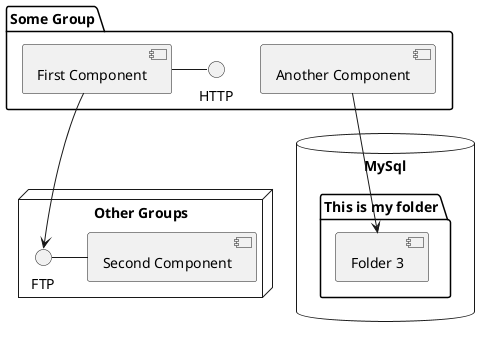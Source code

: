 @startuml
package "Some Group" {
  HTTP - [First Component]
  [Another Component]
}

node "Other Groups" {
  FTP - [Second Component]
  [First Component] --> FTP
}

database "MySql" {
  folder "This is my folder" {
    [Folder 3]
  }
}


[Another Component] --> [Folder 3]
@enduml